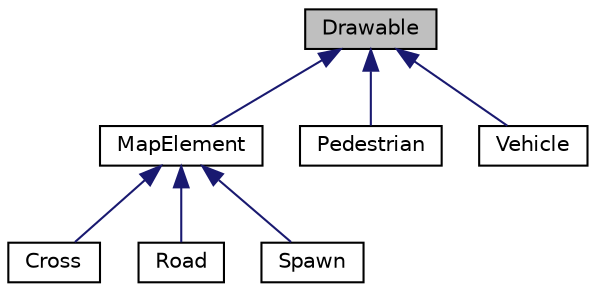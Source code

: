 digraph "Drawable"
{
  edge [fontname="Helvetica",fontsize="10",labelfontname="Helvetica",labelfontsize="10"];
  node [fontname="Helvetica",fontsize="10",shape=record];
  Node1 [label="Drawable",height=0.2,width=0.4,color="black", fillcolor="grey75", style="filled" fontcolor="black"];
  Node1 -> Node2 [dir="back",color="midnightblue",fontsize="10",style="solid",fontname="Helvetica"];
  Node2 [label="MapElement",height=0.2,width=0.4,color="black", fillcolor="white", style="filled",URL="$class_map_element.html",tooltip="Klasa bazowa dla Drogi, Skrzyżowania i miejsc tworzenia pojazdów."];
  Node2 -> Node3 [dir="back",color="midnightblue",fontsize="10",style="solid",fontname="Helvetica"];
  Node3 [label="Cross",height=0.2,width=0.4,color="black", fillcolor="white", style="filled",URL="$class_cross.html",tooltip="Klasa reprezentujaca skrzyzowanie."];
  Node2 -> Node4 [dir="back",color="midnightblue",fontsize="10",style="solid",fontname="Helvetica"];
  Node4 [label="Road",height=0.2,width=0.4,color="black", fillcolor="white", style="filled",URL="$class_road.html",tooltip="Klasa reprezentuje drogę na mapie."];
  Node2 -> Node5 [dir="back",color="midnightblue",fontsize="10",style="solid",fontname="Helvetica"];
  Node5 [label="Spawn",height=0.2,width=0.4,color="black", fillcolor="white", style="filled",URL="$class_spawn.html",tooltip="Klasa reprezentująca pojedynczy element służący jak punkt początkowy i końcowy dla pojazdów i pieszyc..."];
  Node1 -> Node6 [dir="back",color="midnightblue",fontsize="10",style="solid",fontname="Helvetica"];
  Node6 [label="Pedestrian",height=0.2,width=0.4,color="black", fillcolor="white", style="filled",URL="$class_pedestrian.html",tooltip="Klasa reprezentująca pieszego."];
  Node1 -> Node7 [dir="back",color="midnightblue",fontsize="10",style="solid",fontname="Helvetica"];
  Node7 [label="Vehicle",height=0.2,width=0.4,color="black", fillcolor="white", style="filled",URL="$class_vehicle.html",tooltip="Klasa odpowiadająca za pojazdy, ich poruszanie się po planszy, komunikację ze skrzyżowaniami, Spawnami, trasę przejazdu."];
}
